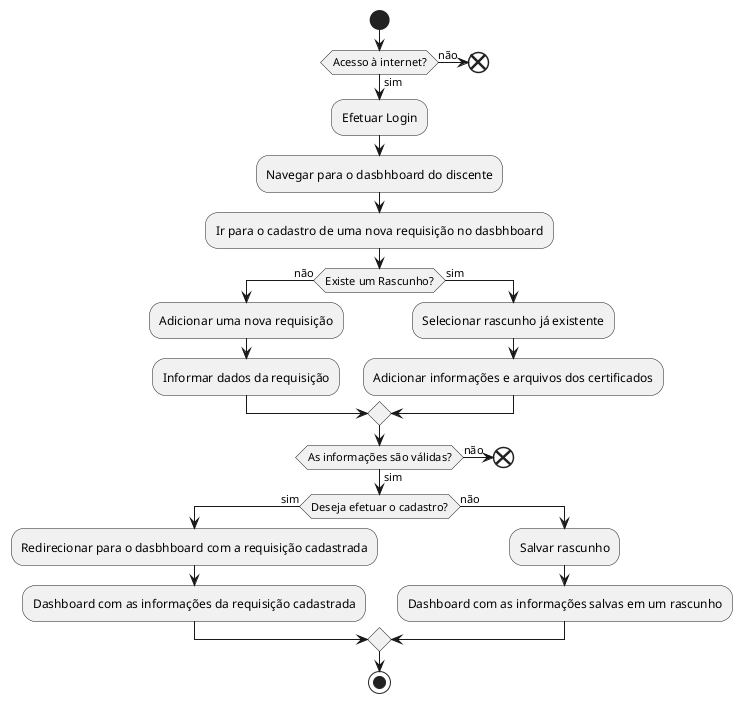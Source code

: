 @startuml atividades
    start
    if (Acesso à internet?) then (sim)
        :Efetuar Login;
        :Navegar para o dasbhboard do discente;
        :Ir para o cadastro de uma nova requisição no dasbhboard;
        if (Existe um Rascunho?) then (não)
            :Adicionar uma nova requisição;
            :Informar dados da requisição;
        else (sim)
            :Selecionar rascunho já existente;
            :Adicionar informações e arquivos dos certificados;
        endif
        if (As informações são válidas?) then (sim)
            if (Deseja efetuar o cadastro?) then (sim)
                :Redirecionar para o dasbhboard com a requisição cadastrada;
                :Dashboard com as informações da requisição cadastrada;
            else (não)
                :Salvar rascunho;
                :Dashboard com as informações salvas em um rascunho; 
            endif    
            stop
        else (não)
            end
        endif
    else (não)
        end
    endif
@enduml
